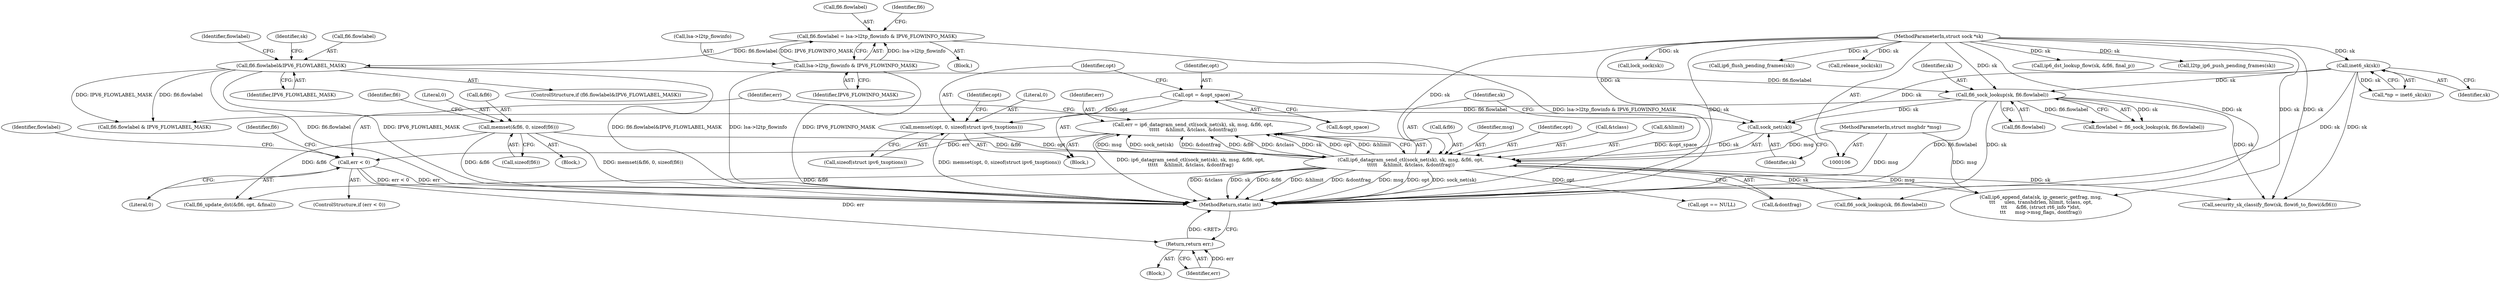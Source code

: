 digraph "0_linux_45f6fad84cc305103b28d73482b344d7f5b76f39_19@API" {
"1000355" [label="(Call,err = ip6_datagram_send_ctl(sock_net(sk), sk, msg, &fl6, opt,\n\t\t\t\t\t    &hlimit, &tclass, &dontfrag))"];
"1000357" [label="(Call,ip6_datagram_send_ctl(sock_net(sk), sk, msg, &fl6, opt,\n\t\t\t\t\t    &hlimit, &tclass, &dontfrag))"];
"1000358" [label="(Call,sock_net(sk))"];
"1000118" [label="(Call,inet6_sk(sk))"];
"1000107" [label="(MethodParameterIn,struct sock *sk)"];
"1000246" [label="(Call,fl6_sock_lookup(sk, fl6.flowlabel))"];
"1000238" [label="(Call,fl6.flowlabel&IPV6_FLOWLABEL_MASK)"];
"1000228" [label="(Call,fl6.flowlabel = lsa->l2tp_flowinfo & IPV6_FLOWINFO_MASK)"];
"1000232" [label="(Call,lsa->l2tp_flowinfo & IPV6_FLOWINFO_MASK)"];
"1000108" [label="(MethodParameterIn,struct msghdr *msg)"];
"1000181" [label="(Call,memset(&fl6, 0, sizeof(fl6)))"];
"1000344" [label="(Call,memset(opt, 0, sizeof(struct ipv6_txoptions)))"];
"1000340" [label="(Call,opt = &opt_space)"];
"1000372" [label="(Call,err < 0)"];
"1000378" [label="(Return,return err;)"];
"1000108" [label="(MethodParameterIn,struct msghdr *msg)"];
"1000654" [label="(MethodReturn,static int)"];
"1000116" [label="(Call,*np = inet6_sk(sk))"];
"1000242" [label="(Identifier,IPV6_FLOWLABEL_MASK)"];
"1000185" [label="(Call,sizeof(fl6))"];
"1000181" [label="(Call,memset(&fl6, 0, sizeof(fl6)))"];
"1000584" [label="(Call,lock_sock(sk))"];
"1000347" [label="(Call,sizeof(struct ipv6_txoptions))"];
"1000374" [label="(Literal,0)"];
"1000237" [label="(ControlStructure,if (fl6.flowlabel&IPV6_FLOWLABEL_MASK))"];
"1000371" [label="(ControlStructure,if (err < 0))"];
"1000184" [label="(Literal,0)"];
"1000359" [label="(Identifier,sk)"];
"1000345" [label="(Identifier,opt)"];
"1000107" [label="(MethodParameterIn,struct sock *sk)"];
"1000361" [label="(Identifier,msg)"];
"1000118" [label="(Call,inet6_sk(sk))"];
"1000358" [label="(Call,sock_net(sk))"];
"1000228" [label="(Call,fl6.flowlabel = lsa->l2tp_flowinfo & IPV6_FLOWINFO_MASK)"];
"1000232" [label="(Call,lsa->l2tp_flowinfo & IPV6_FLOWINFO_MASK)"];
"1000244" [label="(Call,flowlabel = fl6_sock_lookup(sk, fl6.flowlabel))"];
"1000342" [label="(Call,&opt_space)"];
"1000233" [label="(Call,lsa->l2tp_flowinfo)"];
"1000351" [label="(Identifier,opt)"];
"1000227" [label="(Block,)"];
"1000392" [label="(Call,fl6_sock_lookup(sk, fl6.flowlabel))"];
"1000344" [label="(Call,memset(opt, 0, sizeof(struct ipv6_txoptions)))"];
"1000377" [label="(Identifier,flowlabel)"];
"1000378" [label="(Return,return err;)"];
"1000110" [label="(Block,)"];
"1000373" [label="(Identifier,err)"];
"1000608" [label="(Call,ip6_flush_pending_frames(sk))"];
"1000372" [label="(Call,err < 0)"];
"1000119" [label="(Identifier,sk)"];
"1000375" [label="(Block,)"];
"1000360" [label="(Identifier,sk)"];
"1000364" [label="(Identifier,opt)"];
"1000489" [label="(Call,fl6_update_dst(&fl6, opt, &final))"];
"1000622" [label="(Call,release_sock(sk))"];
"1000346" [label="(Literal,0)"];
"1000248" [label="(Call,fl6.flowlabel)"];
"1000340" [label="(Call,opt = &opt_space)"];
"1000229" [label="(Call,fl6.flowlabel)"];
"1000357" [label="(Call,ip6_datagram_send_ctl(sock_net(sk), sk, msg, &fl6, opt,\n\t\t\t\t\t    &hlimit, &tclass, &dontfrag))"];
"1000417" [label="(Call,opt == NULL)"];
"1000182" [label="(Call,&fl6)"];
"1000339" [label="(Block,)"];
"1000384" [label="(Identifier,fl6)"];
"1000367" [label="(Call,&tclass)"];
"1000365" [label="(Call,&hlimit)"];
"1000588" [label="(Call,ip6_append_data(sk, ip_generic_getfrag, msg,\n\t\t\t      ulen, transhdrlen, hlimit, tclass, opt,\n\t\t\t      &fl6, (struct rt6_info *)dst,\n\t\t\t      msg->msg_flags, dontfrag))"];
"1000533" [label="(Call,ip6_dst_lookup_flow(sk, &fl6, final_p))"];
"1000238" [label="(Call,fl6.flowlabel&IPV6_FLOWLABEL_MASK)"];
"1000245" [label="(Identifier,flowlabel)"];
"1000246" [label="(Call,fl6_sock_lookup(sk, fl6.flowlabel))"];
"1000247" [label="(Identifier,sk)"];
"1000262" [label="(Identifier,sk)"];
"1000240" [label="(Identifier,fl6)"];
"1000341" [label="(Identifier,opt)"];
"1000356" [label="(Identifier,err)"];
"1000236" [label="(Identifier,IPV6_FLOWINFO_MASK)"];
"1000379" [label="(Identifier,err)"];
"1000355" [label="(Call,err = ip6_datagram_send_ctl(sock_net(sk), sk, msg, &fl6, opt,\n\t\t\t\t\t    &hlimit, &tclass, &dontfrag))"];
"1000369" [label="(Call,&dontfrag)"];
"1000189" [label="(Identifier,fl6)"];
"1000526" [label="(Call,security_sk_classify_flow(sk, flowi6_to_flowi(&fl6)))"];
"1000382" [label="(Call,fl6.flowlabel & IPV6_FLOWLABEL_MASK)"];
"1000239" [label="(Call,fl6.flowlabel)"];
"1000362" [label="(Call,&fl6)"];
"1000620" [label="(Call,l2tp_ip6_push_pending_frames(sk))"];
"1000355" -> "1000339"  [label="AST: "];
"1000355" -> "1000357"  [label="CFG: "];
"1000356" -> "1000355"  [label="AST: "];
"1000357" -> "1000355"  [label="AST: "];
"1000373" -> "1000355"  [label="CFG: "];
"1000355" -> "1000654"  [label="DDG: ip6_datagram_send_ctl(sock_net(sk), sk, msg, &fl6, opt,\n\t\t\t\t\t    &hlimit, &tclass, &dontfrag)"];
"1000357" -> "1000355"  [label="DDG: msg"];
"1000357" -> "1000355"  [label="DDG: sock_net(sk)"];
"1000357" -> "1000355"  [label="DDG: &dontfrag"];
"1000357" -> "1000355"  [label="DDG: &fl6"];
"1000357" -> "1000355"  [label="DDG: &tclass"];
"1000357" -> "1000355"  [label="DDG: sk"];
"1000357" -> "1000355"  [label="DDG: opt"];
"1000357" -> "1000355"  [label="DDG: &hlimit"];
"1000355" -> "1000372"  [label="DDG: err"];
"1000357" -> "1000369"  [label="CFG: "];
"1000358" -> "1000357"  [label="AST: "];
"1000360" -> "1000357"  [label="AST: "];
"1000361" -> "1000357"  [label="AST: "];
"1000362" -> "1000357"  [label="AST: "];
"1000364" -> "1000357"  [label="AST: "];
"1000365" -> "1000357"  [label="AST: "];
"1000367" -> "1000357"  [label="AST: "];
"1000369" -> "1000357"  [label="AST: "];
"1000357" -> "1000654"  [label="DDG: &hlimit"];
"1000357" -> "1000654"  [label="DDG: &dontfrag"];
"1000357" -> "1000654"  [label="DDG: msg"];
"1000357" -> "1000654"  [label="DDG: opt"];
"1000357" -> "1000654"  [label="DDG: sock_net(sk)"];
"1000357" -> "1000654"  [label="DDG: &tclass"];
"1000357" -> "1000654"  [label="DDG: sk"];
"1000357" -> "1000654"  [label="DDG: &fl6"];
"1000358" -> "1000357"  [label="DDG: sk"];
"1000107" -> "1000357"  [label="DDG: sk"];
"1000108" -> "1000357"  [label="DDG: msg"];
"1000181" -> "1000357"  [label="DDG: &fl6"];
"1000344" -> "1000357"  [label="DDG: opt"];
"1000357" -> "1000392"  [label="DDG: sk"];
"1000357" -> "1000417"  [label="DDG: opt"];
"1000357" -> "1000489"  [label="DDG: &fl6"];
"1000357" -> "1000526"  [label="DDG: sk"];
"1000357" -> "1000588"  [label="DDG: msg"];
"1000358" -> "1000359"  [label="CFG: "];
"1000359" -> "1000358"  [label="AST: "];
"1000360" -> "1000358"  [label="CFG: "];
"1000118" -> "1000358"  [label="DDG: sk"];
"1000246" -> "1000358"  [label="DDG: sk"];
"1000107" -> "1000358"  [label="DDG: sk"];
"1000118" -> "1000116"  [label="AST: "];
"1000118" -> "1000119"  [label="CFG: "];
"1000119" -> "1000118"  [label="AST: "];
"1000116" -> "1000118"  [label="CFG: "];
"1000118" -> "1000654"  [label="DDG: sk"];
"1000118" -> "1000116"  [label="DDG: sk"];
"1000107" -> "1000118"  [label="DDG: sk"];
"1000118" -> "1000246"  [label="DDG: sk"];
"1000118" -> "1000526"  [label="DDG: sk"];
"1000107" -> "1000106"  [label="AST: "];
"1000107" -> "1000654"  [label="DDG: sk"];
"1000107" -> "1000246"  [label="DDG: sk"];
"1000107" -> "1000392"  [label="DDG: sk"];
"1000107" -> "1000526"  [label="DDG: sk"];
"1000107" -> "1000533"  [label="DDG: sk"];
"1000107" -> "1000584"  [label="DDG: sk"];
"1000107" -> "1000588"  [label="DDG: sk"];
"1000107" -> "1000608"  [label="DDG: sk"];
"1000107" -> "1000620"  [label="DDG: sk"];
"1000107" -> "1000622"  [label="DDG: sk"];
"1000246" -> "1000244"  [label="AST: "];
"1000246" -> "1000248"  [label="CFG: "];
"1000247" -> "1000246"  [label="AST: "];
"1000248" -> "1000246"  [label="AST: "];
"1000244" -> "1000246"  [label="CFG: "];
"1000246" -> "1000654"  [label="DDG: fl6.flowlabel"];
"1000246" -> "1000654"  [label="DDG: sk"];
"1000246" -> "1000244"  [label="DDG: sk"];
"1000246" -> "1000244"  [label="DDG: fl6.flowlabel"];
"1000238" -> "1000246"  [label="DDG: fl6.flowlabel"];
"1000246" -> "1000382"  [label="DDG: fl6.flowlabel"];
"1000246" -> "1000526"  [label="DDG: sk"];
"1000238" -> "1000237"  [label="AST: "];
"1000238" -> "1000242"  [label="CFG: "];
"1000239" -> "1000238"  [label="AST: "];
"1000242" -> "1000238"  [label="AST: "];
"1000245" -> "1000238"  [label="CFG: "];
"1000262" -> "1000238"  [label="CFG: "];
"1000238" -> "1000654"  [label="DDG: fl6.flowlabel"];
"1000238" -> "1000654"  [label="DDG: fl6.flowlabel&IPV6_FLOWLABEL_MASK"];
"1000238" -> "1000654"  [label="DDG: IPV6_FLOWLABEL_MASK"];
"1000228" -> "1000238"  [label="DDG: fl6.flowlabel"];
"1000238" -> "1000382"  [label="DDG: fl6.flowlabel"];
"1000238" -> "1000382"  [label="DDG: IPV6_FLOWLABEL_MASK"];
"1000228" -> "1000227"  [label="AST: "];
"1000228" -> "1000232"  [label="CFG: "];
"1000229" -> "1000228"  [label="AST: "];
"1000232" -> "1000228"  [label="AST: "];
"1000240" -> "1000228"  [label="CFG: "];
"1000228" -> "1000654"  [label="DDG: lsa->l2tp_flowinfo & IPV6_FLOWINFO_MASK"];
"1000232" -> "1000228"  [label="DDG: lsa->l2tp_flowinfo"];
"1000232" -> "1000228"  [label="DDG: IPV6_FLOWINFO_MASK"];
"1000232" -> "1000236"  [label="CFG: "];
"1000233" -> "1000232"  [label="AST: "];
"1000236" -> "1000232"  [label="AST: "];
"1000232" -> "1000654"  [label="DDG: IPV6_FLOWINFO_MASK"];
"1000232" -> "1000654"  [label="DDG: lsa->l2tp_flowinfo"];
"1000108" -> "1000106"  [label="AST: "];
"1000108" -> "1000654"  [label="DDG: msg"];
"1000108" -> "1000588"  [label="DDG: msg"];
"1000181" -> "1000110"  [label="AST: "];
"1000181" -> "1000185"  [label="CFG: "];
"1000182" -> "1000181"  [label="AST: "];
"1000184" -> "1000181"  [label="AST: "];
"1000185" -> "1000181"  [label="AST: "];
"1000189" -> "1000181"  [label="CFG: "];
"1000181" -> "1000654"  [label="DDG: &fl6"];
"1000181" -> "1000654"  [label="DDG: memset(&fl6, 0, sizeof(fl6))"];
"1000181" -> "1000489"  [label="DDG: &fl6"];
"1000344" -> "1000339"  [label="AST: "];
"1000344" -> "1000347"  [label="CFG: "];
"1000345" -> "1000344"  [label="AST: "];
"1000346" -> "1000344"  [label="AST: "];
"1000347" -> "1000344"  [label="AST: "];
"1000351" -> "1000344"  [label="CFG: "];
"1000344" -> "1000654"  [label="DDG: memset(opt, 0, sizeof(struct ipv6_txoptions))"];
"1000340" -> "1000344"  [label="DDG: opt"];
"1000340" -> "1000339"  [label="AST: "];
"1000340" -> "1000342"  [label="CFG: "];
"1000341" -> "1000340"  [label="AST: "];
"1000342" -> "1000340"  [label="AST: "];
"1000345" -> "1000340"  [label="CFG: "];
"1000340" -> "1000654"  [label="DDG: &opt_space"];
"1000372" -> "1000371"  [label="AST: "];
"1000372" -> "1000374"  [label="CFG: "];
"1000373" -> "1000372"  [label="AST: "];
"1000374" -> "1000372"  [label="AST: "];
"1000377" -> "1000372"  [label="CFG: "];
"1000384" -> "1000372"  [label="CFG: "];
"1000372" -> "1000654"  [label="DDG: err"];
"1000372" -> "1000654"  [label="DDG: err < 0"];
"1000372" -> "1000378"  [label="DDG: err"];
"1000378" -> "1000375"  [label="AST: "];
"1000378" -> "1000379"  [label="CFG: "];
"1000379" -> "1000378"  [label="AST: "];
"1000654" -> "1000378"  [label="CFG: "];
"1000378" -> "1000654"  [label="DDG: <RET>"];
"1000379" -> "1000378"  [label="DDG: err"];
}
